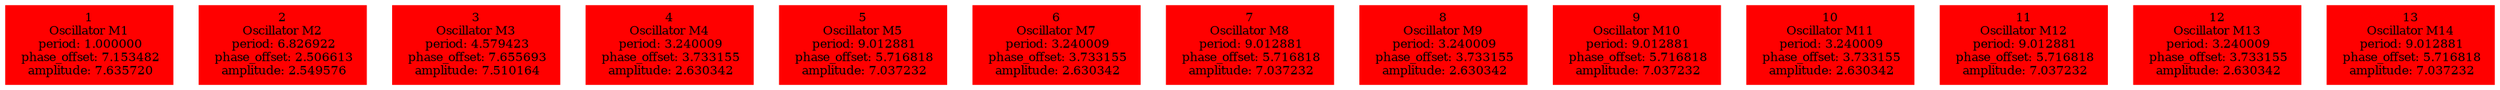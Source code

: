  digraph g{ forcelabels=true;
1 [label=<1<BR />Oscillator M1<BR /> period: 1.000000<BR /> phase_offset: 7.153482<BR /> amplitude: 7.635720>, shape=box,color=red,style=filled,fontsize=8];2 [label=<2<BR />Oscillator M2<BR /> period: 6.826922<BR /> phase_offset: 2.506613<BR /> amplitude: 2.549576>, shape=box,color=red,style=filled,fontsize=8];3 [label=<3<BR />Oscillator M3<BR /> period: 4.579423<BR /> phase_offset: 7.655693<BR /> amplitude: 7.510164>, shape=box,color=red,style=filled,fontsize=8];4 [label=<4<BR />Oscillator M4<BR /> period: 3.240009<BR /> phase_offset: 3.733155<BR /> amplitude: 2.630342>, shape=box,color=red,style=filled,fontsize=8];5 [label=<5<BR />Oscillator M5<BR /> period: 9.012881<BR /> phase_offset: 5.716818<BR /> amplitude: 7.037232>, shape=box,color=red,style=filled,fontsize=8];6 [label=<6<BR />Oscillator M7<BR /> period: 3.240009<BR /> phase_offset: 3.733155<BR /> amplitude: 2.630342>, shape=box,color=red,style=filled,fontsize=8];7 [label=<7<BR />Oscillator M8<BR /> period: 9.012881<BR /> phase_offset: 5.716818<BR /> amplitude: 7.037232>, shape=box,color=red,style=filled,fontsize=8];8 [label=<8<BR />Oscillator M9<BR /> period: 3.240009<BR /> phase_offset: 3.733155<BR /> amplitude: 2.630342>, shape=box,color=red,style=filled,fontsize=8];9 [label=<9<BR />Oscillator M10<BR /> period: 9.012881<BR /> phase_offset: 5.716818<BR /> amplitude: 7.037232>, shape=box,color=red,style=filled,fontsize=8];10 [label=<10<BR />Oscillator M11<BR /> period: 3.240009<BR /> phase_offset: 3.733155<BR /> amplitude: 2.630342>, shape=box,color=red,style=filled,fontsize=8];11 [label=<11<BR />Oscillator M12<BR /> period: 9.012881<BR /> phase_offset: 5.716818<BR /> amplitude: 7.037232>, shape=box,color=red,style=filled,fontsize=8];12 [label=<12<BR />Oscillator M13<BR /> period: 3.240009<BR /> phase_offset: 3.733155<BR /> amplitude: 2.630342>, shape=box,color=red,style=filled,fontsize=8];13 [label=<13<BR />Oscillator M14<BR /> period: 9.012881<BR /> phase_offset: 5.716818<BR /> amplitude: 7.037232>, shape=box,color=red,style=filled,fontsize=8]; }
